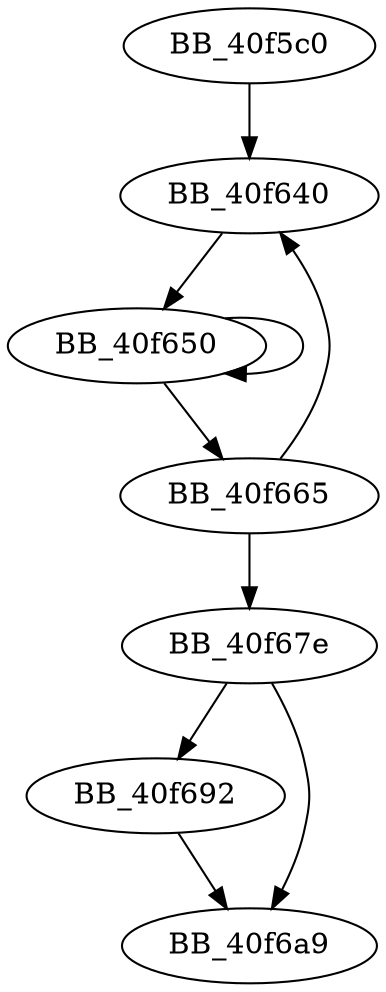 DiGraph sub_40F5C0{
BB_40f5c0->BB_40f640
BB_40f640->BB_40f650
BB_40f650->BB_40f650
BB_40f650->BB_40f665
BB_40f665->BB_40f640
BB_40f665->BB_40f67e
BB_40f67e->BB_40f692
BB_40f67e->BB_40f6a9
BB_40f692->BB_40f6a9
}
